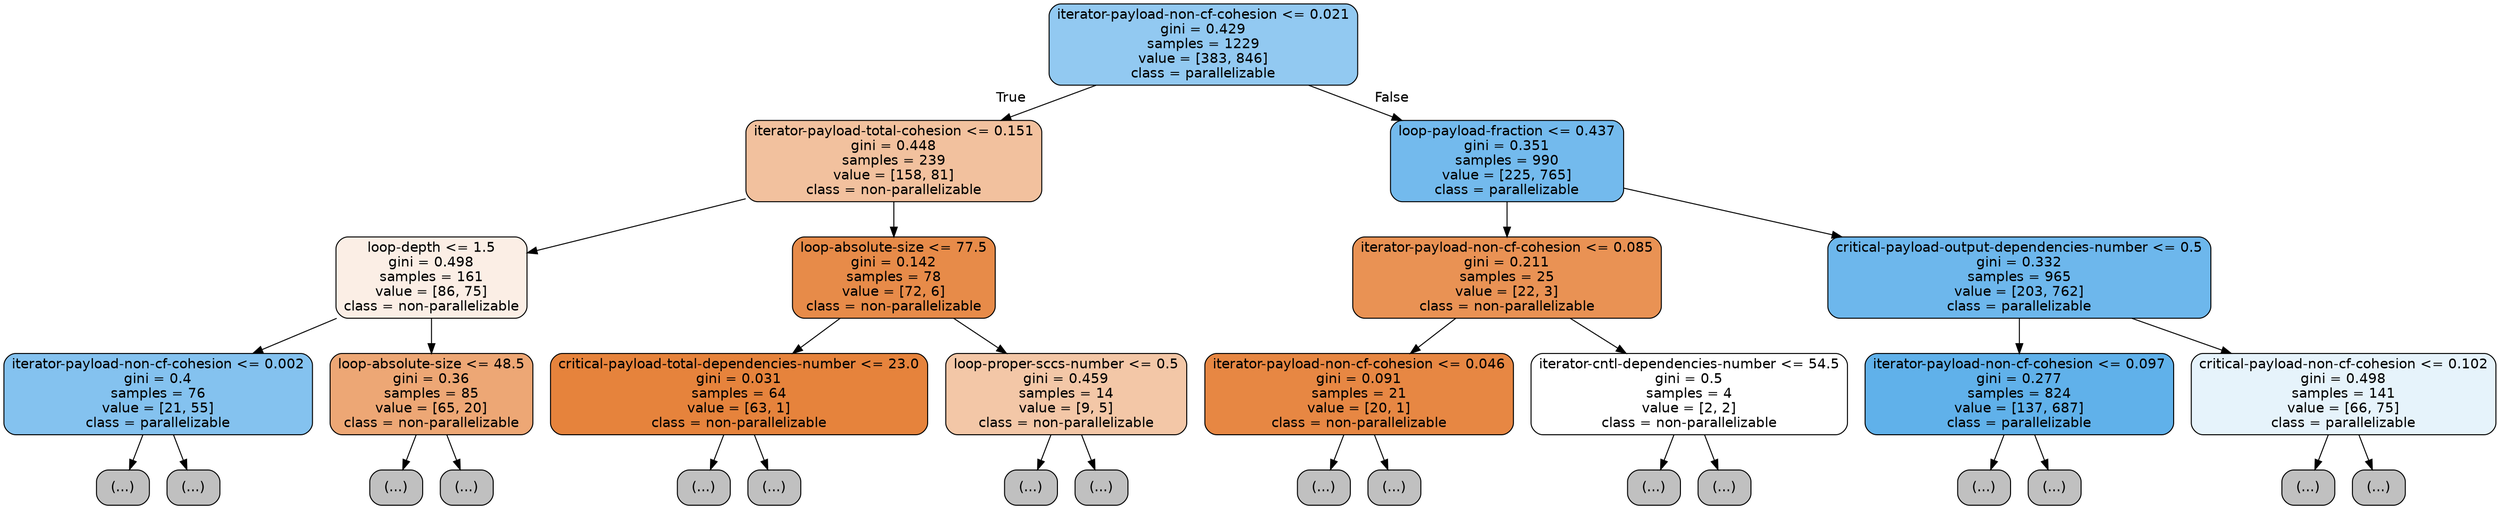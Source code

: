 digraph Tree {
node [shape=box, style="filled, rounded", color="black", fontname=helvetica] ;
edge [fontname=helvetica] ;
0 [label="iterator-payload-non-cf-cohesion <= 0.021\ngini = 0.429\nsamples = 1229\nvalue = [383, 846]\nclass = parallelizable", fillcolor="#399de58c"] ;
1 [label="iterator-payload-total-cohesion <= 0.151\ngini = 0.448\nsamples = 239\nvalue = [158, 81]\nclass = non-parallelizable", fillcolor="#e581397c"] ;
0 -> 1 [labeldistance=2.5, labelangle=45, headlabel="True"] ;
2 [label="loop-depth <= 1.5\ngini = 0.498\nsamples = 161\nvalue = [86, 75]\nclass = non-parallelizable", fillcolor="#e5813921"] ;
1 -> 2 ;
3 [label="iterator-payload-non-cf-cohesion <= 0.002\ngini = 0.4\nsamples = 76\nvalue = [21, 55]\nclass = parallelizable", fillcolor="#399de59e"] ;
2 -> 3 ;
4 [label="(...)", fillcolor="#C0C0C0"] ;
3 -> 4 ;
15 [label="(...)", fillcolor="#C0C0C0"] ;
3 -> 15 ;
26 [label="loop-absolute-size <= 48.5\ngini = 0.36\nsamples = 85\nvalue = [65, 20]\nclass = non-parallelizable", fillcolor="#e58139b1"] ;
2 -> 26 ;
27 [label="(...)", fillcolor="#C0C0C0"] ;
26 -> 27 ;
40 [label="(...)", fillcolor="#C0C0C0"] ;
26 -> 40 ;
43 [label="loop-absolute-size <= 77.5\ngini = 0.142\nsamples = 78\nvalue = [72, 6]\nclass = non-parallelizable", fillcolor="#e58139ea"] ;
1 -> 43 ;
44 [label="critical-payload-total-dependencies-number <= 23.0\ngini = 0.031\nsamples = 64\nvalue = [63, 1]\nclass = non-parallelizable", fillcolor="#e58139fb"] ;
43 -> 44 ;
45 [label="(...)", fillcolor="#C0C0C0"] ;
44 -> 45 ;
46 [label="(...)", fillcolor="#C0C0C0"] ;
44 -> 46 ;
49 [label="loop-proper-sccs-number <= 0.5\ngini = 0.459\nsamples = 14\nvalue = [9, 5]\nclass = non-parallelizable", fillcolor="#e5813971"] ;
43 -> 49 ;
50 [label="(...)", fillcolor="#C0C0C0"] ;
49 -> 50 ;
53 [label="(...)", fillcolor="#C0C0C0"] ;
49 -> 53 ;
54 [label="loop-payload-fraction <= 0.437\ngini = 0.351\nsamples = 990\nvalue = [225, 765]\nclass = parallelizable", fillcolor="#399de5b4"] ;
0 -> 54 [labeldistance=2.5, labelangle=-45, headlabel="False"] ;
55 [label="iterator-payload-non-cf-cohesion <= 0.085\ngini = 0.211\nsamples = 25\nvalue = [22, 3]\nclass = non-parallelizable", fillcolor="#e58139dc"] ;
54 -> 55 ;
56 [label="iterator-payload-non-cf-cohesion <= 0.046\ngini = 0.091\nsamples = 21\nvalue = [20, 1]\nclass = non-parallelizable", fillcolor="#e58139f2"] ;
55 -> 56 ;
57 [label="(...)", fillcolor="#C0C0C0"] ;
56 -> 57 ;
60 [label="(...)", fillcolor="#C0C0C0"] ;
56 -> 60 ;
61 [label="iterator-cntl-dependencies-number <= 54.5\ngini = 0.5\nsamples = 4\nvalue = [2, 2]\nclass = non-parallelizable", fillcolor="#e5813900"] ;
55 -> 61 ;
62 [label="(...)", fillcolor="#C0C0C0"] ;
61 -> 62 ;
63 [label="(...)", fillcolor="#C0C0C0"] ;
61 -> 63 ;
64 [label="critical-payload-output-dependencies-number <= 0.5\ngini = 0.332\nsamples = 965\nvalue = [203, 762]\nclass = parallelizable", fillcolor="#399de5bb"] ;
54 -> 64 ;
65 [label="iterator-payload-non-cf-cohesion <= 0.097\ngini = 0.277\nsamples = 824\nvalue = [137, 687]\nclass = parallelizable", fillcolor="#399de5cc"] ;
64 -> 65 ;
66 [label="(...)", fillcolor="#C0C0C0"] ;
65 -> 66 ;
227 [label="(...)", fillcolor="#C0C0C0"] ;
65 -> 227 ;
238 [label="critical-payload-non-cf-cohesion <= 0.102\ngini = 0.498\nsamples = 141\nvalue = [66, 75]\nclass = parallelizable", fillcolor="#399de51f"] ;
64 -> 238 ;
239 [label="(...)", fillcolor="#C0C0C0"] ;
238 -> 239 ;
254 [label="(...)", fillcolor="#C0C0C0"] ;
238 -> 254 ;
}